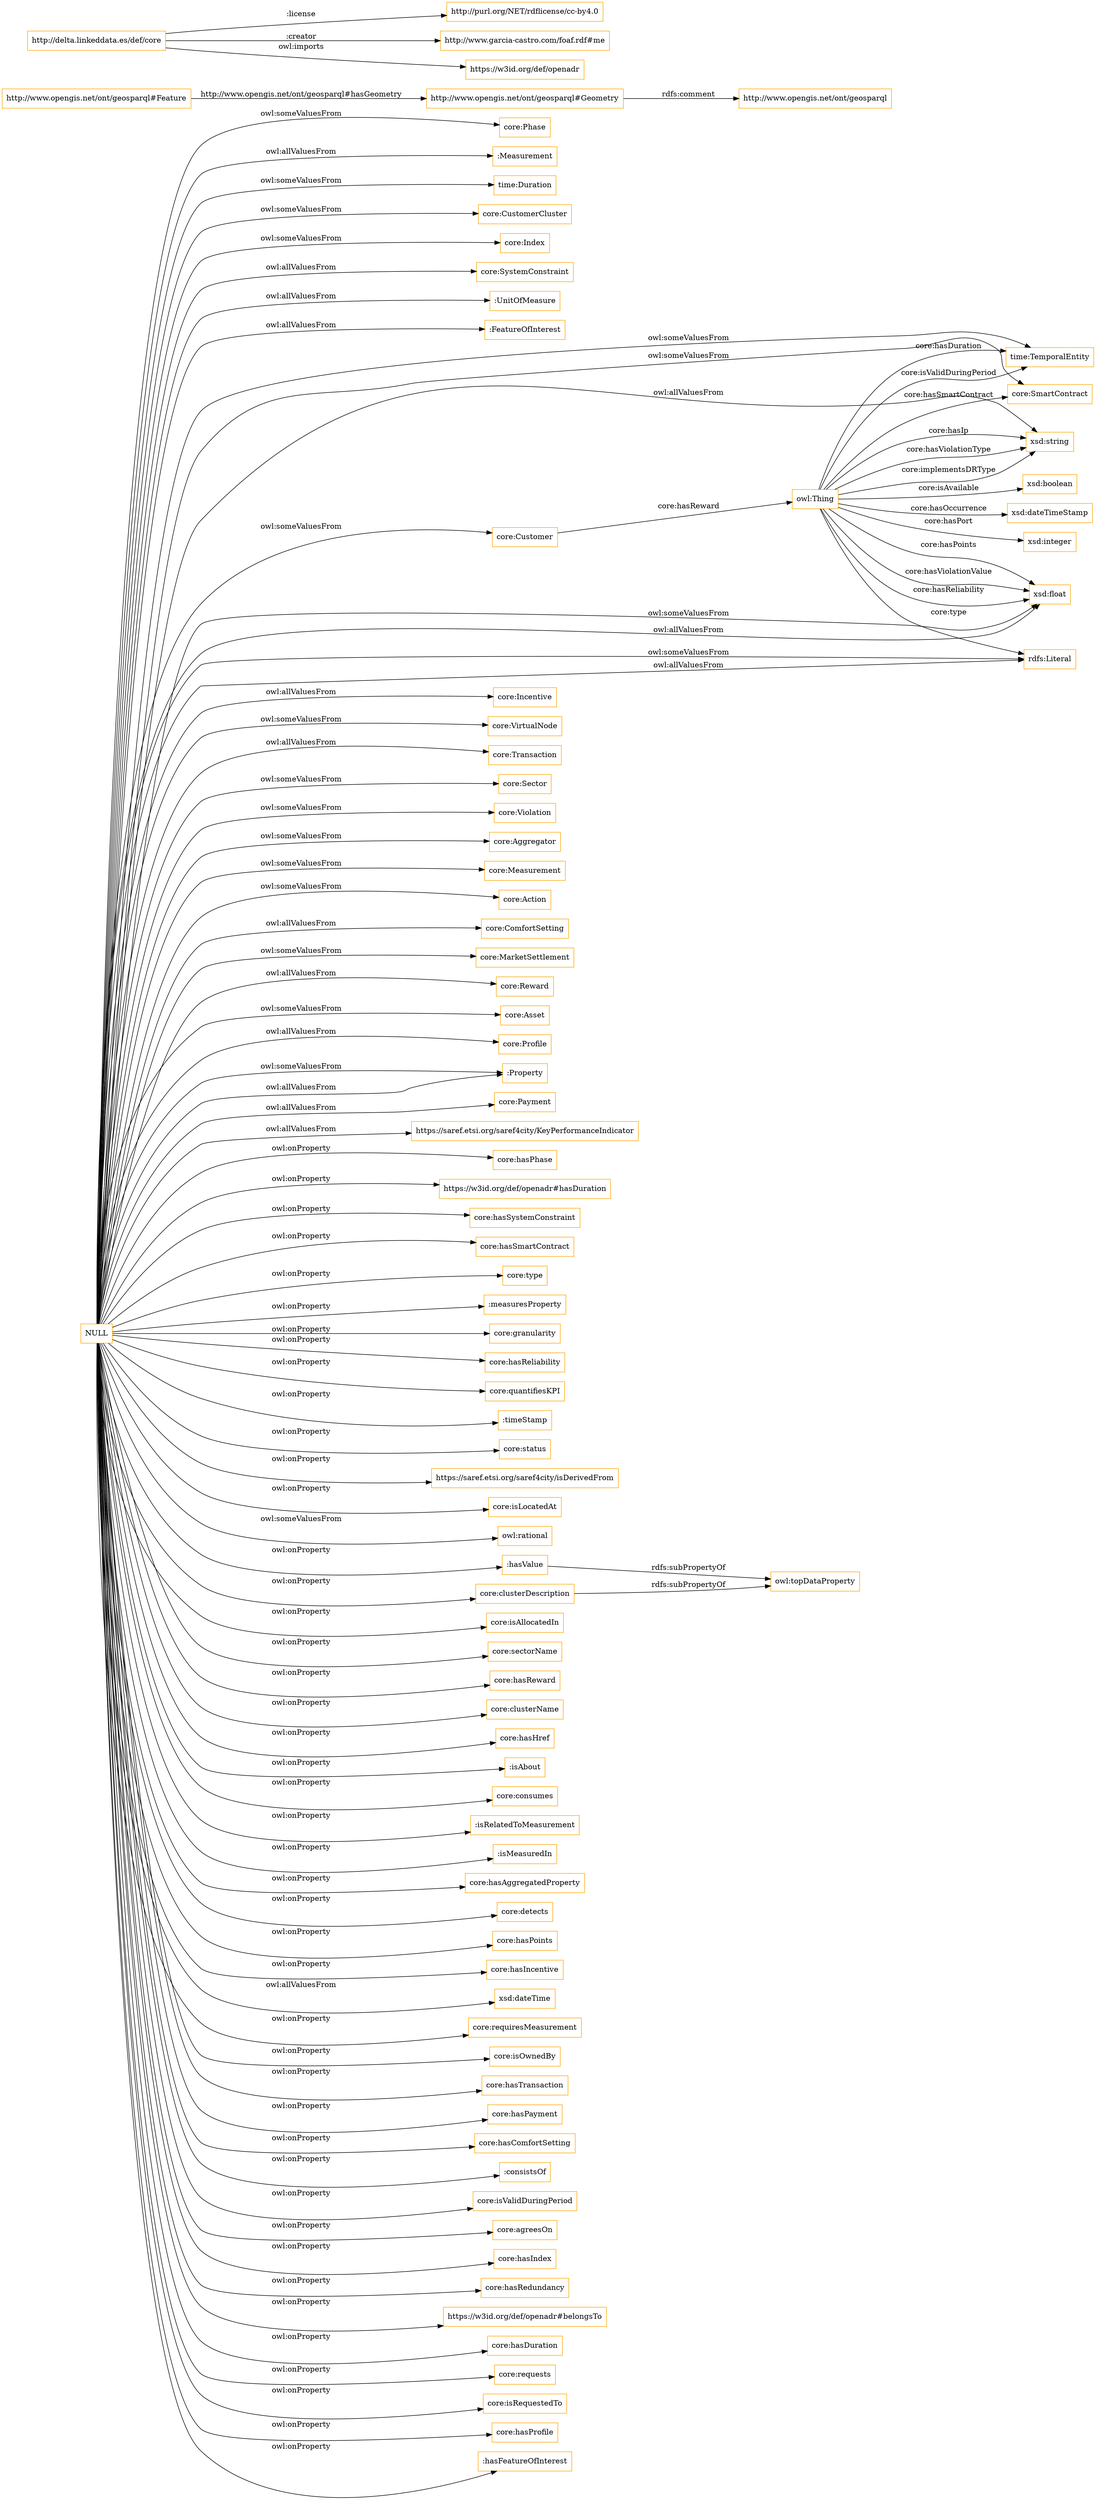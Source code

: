 digraph ar2dtool_diagram { 
rankdir=LR;
size="1501"
node [shape = rectangle, color="orange"]; "core:Phase" ":Measurement" "time:Duration" "core:CustomerCluster" "core:Index" "core:SystemConstraint" ":UnitOfMeasure" ":FeatureOfInterest" "core:Customer" "core:Incentive" "core:VirtualNode" "core:Transaction" "core:Sector" "http://www.opengis.net/ont/geosparql#Geometry" "core:Violation" "core:Aggregator" "core:Measurement" "core:Action" "core:ComfortSetting" "core:MarketSettlement" "core:Reward" "time:TemporalEntity" "core:SmartContract" "core:Asset" "http://www.opengis.net/ont/geosparql#Feature" "core:Profile" ":Property" "core:Payment" "https://saref.etsi.org/saref4city/KeyPerformanceIndicator" ; /*classes style*/
	"NULL" -> "core:hasPhase" [ label = "owl:onProperty" ];
	"NULL" -> "core:ComfortSetting" [ label = "owl:allValuesFrom" ];
	"NULL" -> "https://w3id.org/def/openadr#hasDuration" [ label = "owl:onProperty" ];
	"NULL" -> "core:hasSystemConstraint" [ label = "owl:onProperty" ];
	"NULL" -> "core:hasSmartContract" [ label = "owl:onProperty" ];
	"NULL" -> "core:type" [ label = "owl:onProperty" ];
	"NULL" -> ":measuresProperty" [ label = "owl:onProperty" ];
	"NULL" -> "time:TemporalEntity" [ label = "owl:someValuesFrom" ];
	"NULL" -> "core:granularity" [ label = "owl:onProperty" ];
	"NULL" -> "core:hasReliability" [ label = "owl:onProperty" ];
	"NULL" -> "core:Violation" [ label = "owl:someValuesFrom" ];
	"NULL" -> "core:quantifiesKPI" [ label = "owl:onProperty" ];
	"NULL" -> "core:Profile" [ label = "owl:allValuesFrom" ];
	"NULL" -> "https://saref.etsi.org/saref4city/KeyPerformanceIndicator" [ label = "owl:allValuesFrom" ];
	"NULL" -> "core:Reward" [ label = "owl:allValuesFrom" ];
	"NULL" -> "xsd:float" [ label = "owl:someValuesFrom" ];
	"NULL" -> "xsd:string" [ label = "owl:allValuesFrom" ];
	"NULL" -> "core:Measurement" [ label = "owl:someValuesFrom" ];
	"NULL" -> ":timeStamp" [ label = "owl:onProperty" ];
	"NULL" -> ":Property" [ label = "owl:allValuesFrom" ];
	"NULL" -> "core:status" [ label = "owl:onProperty" ];
	"NULL" -> "https://saref.etsi.org/saref4city/isDerivedFrom" [ label = "owl:onProperty" ];
	"NULL" -> "core:Phase" [ label = "owl:someValuesFrom" ];
	"NULL" -> "time:Duration" [ label = "owl:someValuesFrom" ];
	"NULL" -> "core:Action" [ label = "owl:someValuesFrom" ];
	"NULL" -> "core:isLocatedAt" [ label = "owl:onProperty" ];
	"NULL" -> "owl:rational" [ label = "owl:someValuesFrom" ];
	"NULL" -> ":hasValue" [ label = "owl:onProperty" ];
	"NULL" -> "core:isAllocatedIn" [ label = "owl:onProperty" ];
	"NULL" -> "core:sectorName" [ label = "owl:onProperty" ];
	"NULL" -> ":Measurement" [ label = "owl:allValuesFrom" ];
	"NULL" -> "core:hasReward" [ label = "owl:onProperty" ];
	"NULL" -> "core:clusterName" [ label = "owl:onProperty" ];
	"NULL" -> "core:Payment" [ label = "owl:allValuesFrom" ];
	"NULL" -> "core:hasHref" [ label = "owl:onProperty" ];
	"NULL" -> ":isAbout" [ label = "owl:onProperty" ];
	"NULL" -> "core:Asset" [ label = "owl:someValuesFrom" ];
	"NULL" -> "core:Aggregator" [ label = "owl:someValuesFrom" ];
	"NULL" -> "core:Incentive" [ label = "owl:allValuesFrom" ];
	"NULL" -> "core:MarketSettlement" [ label = "owl:someValuesFrom" ];
	"NULL" -> "core:consumes" [ label = "owl:onProperty" ];
	"NULL" -> ":isRelatedToMeasurement" [ label = "owl:onProperty" ];
	"NULL" -> ":isMeasuredIn" [ label = "owl:onProperty" ];
	"NULL" -> "core:hasAggregatedProperty" [ label = "owl:onProperty" ];
	"NULL" -> "core:detects" [ label = "owl:onProperty" ];
	"NULL" -> "rdfs:Literal" [ label = "owl:someValuesFrom" ];
	"NULL" -> "core:hasPoints" [ label = "owl:onProperty" ];
	"NULL" -> "core:hasIncentive" [ label = "owl:onProperty" ];
	"NULL" -> "core:CustomerCluster" [ label = "owl:someValuesFrom" ];
	"NULL" -> "core:Transaction" [ label = "owl:allValuesFrom" ];
	"NULL" -> "core:Customer" [ label = "owl:someValuesFrom" ];
	"NULL" -> "core:Index" [ label = "owl:someValuesFrom" ];
	"NULL" -> "xsd:dateTime" [ label = "owl:allValuesFrom" ];
	"NULL" -> "core:requiresMeasurement" [ label = "owl:onProperty" ];
	"NULL" -> "core:isOwnedBy" [ label = "owl:onProperty" ];
	"NULL" -> "core:hasTransaction" [ label = "owl:onProperty" ];
	"NULL" -> "core:SystemConstraint" [ label = "owl:allValuesFrom" ];
	"NULL" -> "core:clusterDescription" [ label = "owl:onProperty" ];
	"NULL" -> ":Property" [ label = "owl:someValuesFrom" ];
	"NULL" -> ":UnitOfMeasure" [ label = "owl:allValuesFrom" ];
	"NULL" -> "core:hasPayment" [ label = "owl:onProperty" ];
	"NULL" -> "xsd:float" [ label = "owl:allValuesFrom" ];
	"NULL" -> "core:hasComfortSetting" [ label = "owl:onProperty" ];
	"NULL" -> ":consistsOf" [ label = "owl:onProperty" ];
	"NULL" -> "core:isValidDuringPeriod" [ label = "owl:onProperty" ];
	"NULL" -> "core:agreesOn" [ label = "owl:onProperty" ];
	"NULL" -> "core:VirtualNode" [ label = "owl:someValuesFrom" ];
	"NULL" -> "core:SmartContract" [ label = "owl:someValuesFrom" ];
	"NULL" -> "rdfs:Literal" [ label = "owl:allValuesFrom" ];
	"NULL" -> "core:Sector" [ label = "owl:someValuesFrom" ];
	"NULL" -> "core:hasIndex" [ label = "owl:onProperty" ];
	"NULL" -> "core:hasRedundancy" [ label = "owl:onProperty" ];
	"NULL" -> "https://w3id.org/def/openadr#belongsTo" [ label = "owl:onProperty" ];
	"NULL" -> "core:hasDuration" [ label = "owl:onProperty" ];
	"NULL" -> "core:requests" [ label = "owl:onProperty" ];
	"NULL" -> "core:isRequestedTo" [ label = "owl:onProperty" ];
	"NULL" -> ":FeatureOfInterest" [ label = "owl:allValuesFrom" ];
	"NULL" -> "core:hasProfile" [ label = "owl:onProperty" ];
	"NULL" -> ":hasFeatureOfInterest" [ label = "owl:onProperty" ];
	"http://delta.linkeddata.es/def/core" -> "http://purl.org/NET/rdflicense/cc-by4.0" [ label = ":license" ];
	"http://delta.linkeddata.es/def/core" -> "http://www.garcia-castro.com/foaf.rdf#me" [ label = ":creator" ];
	"http://delta.linkeddata.es/def/core" -> "https://w3id.org/def/openadr" [ label = "owl:imports" ];
	":hasValue" -> "owl:topDataProperty" [ label = "rdfs:subPropertyOf" ];
	"core:clusterDescription" -> "owl:topDataProperty" [ label = "rdfs:subPropertyOf" ];
	"http://www.opengis.net/ont/geosparql#Geometry" -> "http://www.opengis.net/ont/geosparql" [ label = "rdfs:comment" ];
	"http://www.opengis.net/ont/geosparql#Feature" -> "http://www.opengis.net/ont/geosparql#Geometry" [ label = "http://www.opengis.net/ont/geosparql#hasGeometry" ];
	"owl:Thing" -> "xsd:float" [ label = "core:hasReliability" ];
	"owl:Thing" -> "xsd:string" [ label = "core:hasIp" ];
	"owl:Thing" -> "time:TemporalEntity" [ label = "core:isValidDuringPeriod" ];
	"owl:Thing" -> "xsd:string" [ label = "core:hasViolationType" ];
	"owl:Thing" -> "core:SmartContract" [ label = "core:hasSmartContract" ];
	"owl:Thing" -> "xsd:float" [ label = "core:hasPoints" ];
	"owl:Thing" -> "xsd:boolean" [ label = "core:isAvailable" ];
	"owl:Thing" -> "xsd:integer" [ label = "core:hasPort" ];
	"owl:Thing" -> "xsd:dateTimeStamp" [ label = "core:hasOccurrence" ];
	"owl:Thing" -> "rdfs:Literal" [ label = "core:type" ];
	"owl:Thing" -> "xsd:string" [ label = "core:implementsDRType" ];
	"owl:Thing" -> "time:TemporalEntity" [ label = "core:hasDuration" ];
	"core:Customer" -> "owl:Thing" [ label = "core:hasReward" ];
	"owl:Thing" -> "xsd:float" [ label = "core:hasViolationValue" ];

}
